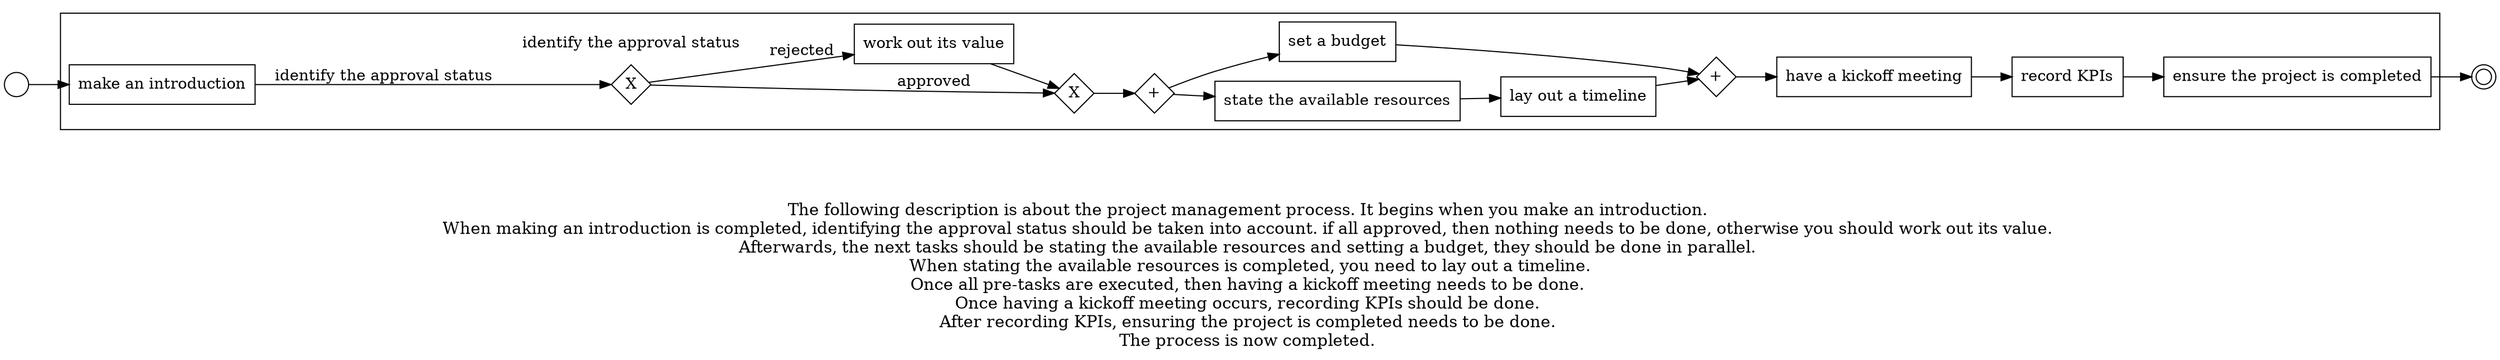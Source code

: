 digraph project_management_process_35 {
	graph [rankdir=LR]
	START_NODE [label="" shape=circle width=0.3]
	subgraph CLUSTER_0 {
		"make an introduction" [shape=box]
		subgraph "CLUSTER_XOR_2. Conception and Initiation_FTSV" {
			color=white label="identify the approval status"
			"XOR_SPLIT--identify the approval status_BL7F" [label=X fixedsize=true shape=diamond width=0.5]
		}
		"make an introduction" -> "XOR_SPLIT--identify the approval status_BL7F" [label="identify the approval status"]
		"XOR_SPLIT--identify the approval status_BL7F" -> "XOR_JOIN--identify the approval status_BL7F" [label=approved]
		"work out its value" [shape=box]
		"XOR_SPLIT--identify the approval status_BL7F" -> "work out its value" [label=rejected]
		"XOR_JOIN--identify the approval status_BL7F" [label=X fixedsize=true shape=diamond width=0.5]
		"work out its value" -> "XOR_JOIN--identify the approval status_BL7F"
		"AND_SPLIT--3. Definition and Planning_G7WO" [label="+" fixedsize=true shape=diamond width=0.5]
		"XOR_JOIN--identify the approval status_BL7F" -> "AND_SPLIT--3. Definition and Planning_G7WO"
		"state the available resources" [shape=box]
		"AND_SPLIT--3. Definition and Planning_G7WO" -> "state the available resources"
		"set a budget" [shape=box]
		"AND_SPLIT--3. Definition and Planning_G7WO" -> "set a budget"
		"lay out a timeline" [shape=box]
		"state the available resources" -> "lay out a timeline"
		"AND_JOIN--3. Definition and Planning_G7WO" [label="+" fixedsize=true shape=diamond width=0.5]
		"lay out a timeline" -> "AND_JOIN--3. Definition and Planning_G7WO"
		"set a budget" -> "AND_JOIN--3. Definition and Planning_G7WO"
		"have a kickoff meeting" [shape=box]
		"AND_JOIN--3. Definition and Planning_G7WO" -> "have a kickoff meeting"
		"record KPIs" [shape=box]
		"have a kickoff meeting" -> "record KPIs"
		"ensure the project is completed" [shape=box]
		"record KPIs" -> "ensure the project is completed"
	}
	START_NODE -> "make an introduction"
	END_NODE [label="" shape=doublecircle width=0.2]
	"ensure the project is completed" -> END_NODE
	fontsize=15 label="\n\n
The following description is about the project management process. It begins when you make an introduction. 
When making an introduction is completed, identifying the approval status should be taken into account. if all approved, then nothing needs to be done, otherwise you should work out its value. 
Afterwards, the next tasks should be stating the available resources and setting a budget, they should be done in parallel. 
When stating the available resources is completed, you need to lay out a timeline.
Once all pre-tasks are executed, then having a kickoff meeting needs to be done. 
Once having a kickoff meeting occurs, recording KPIs should be done. 
After recording KPIs, ensuring the project is completed needs to be done. 
The process is now completed. 
"
}
